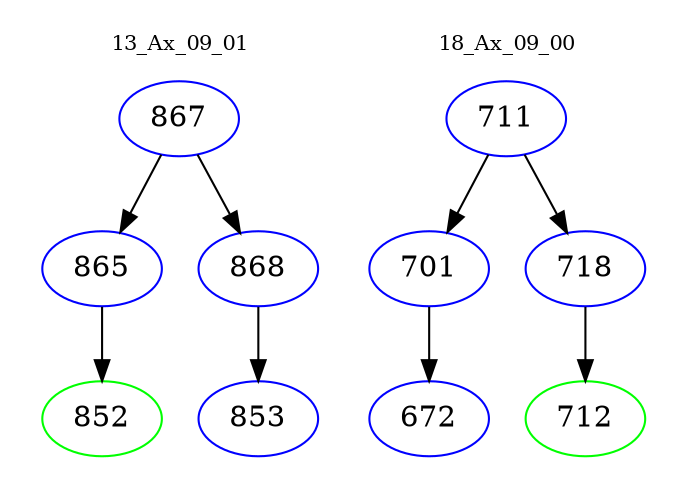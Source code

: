 digraph{
subgraph cluster_0 {
color = white
label = "13_Ax_09_01";
fontsize=10;
T0_867 [label="867", color="blue"]
T0_867 -> T0_865 [color="black"]
T0_865 [label="865", color="blue"]
T0_865 -> T0_852 [color="black"]
T0_852 [label="852", color="green"]
T0_867 -> T0_868 [color="black"]
T0_868 [label="868", color="blue"]
T0_868 -> T0_853 [color="black"]
T0_853 [label="853", color="blue"]
}
subgraph cluster_1 {
color = white
label = "18_Ax_09_00";
fontsize=10;
T1_711 [label="711", color="blue"]
T1_711 -> T1_701 [color="black"]
T1_701 [label="701", color="blue"]
T1_701 -> T1_672 [color="black"]
T1_672 [label="672", color="blue"]
T1_711 -> T1_718 [color="black"]
T1_718 [label="718", color="blue"]
T1_718 -> T1_712 [color="black"]
T1_712 [label="712", color="green"]
}
}
